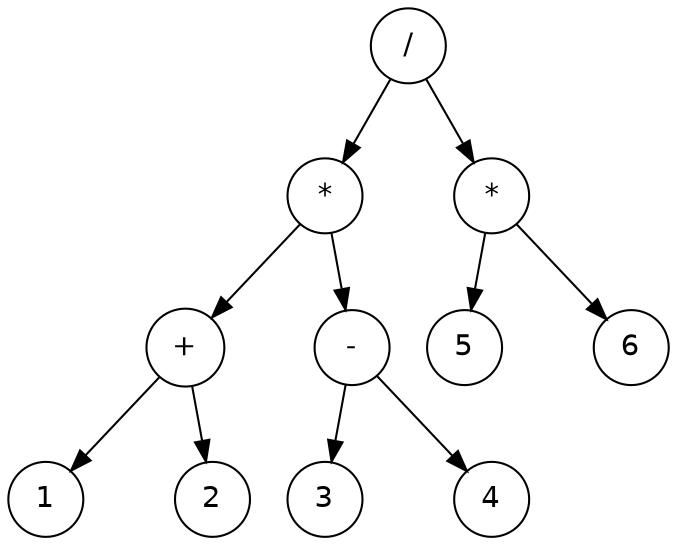 digraph G {
	graph [fontname = "Helvetica"];
	node [fontname = "Helvetica",shape=circle];
	edge [fontname = "Helvetica"];

	div [label="/"];

	star1 [label="*"];
	div -> star1;
	mdiv [label="", width=0.1, style=invis];
	div -> mdiv [style=invis]
	star2 [label="*"];
	div -> star2;
	{rank=same star1 -> mdiv -> star2 [style=invis]};

	plus [label="+"];
	star1 -> plus;
	mstar1 [label="", width=0.1, style=invis];
	star1 -> mstar1 [style=invis]
	minus [label="-"];
	star1 -> minus;
	{rank=same plus -> mstar1 -> minus [style=invis]};

	plus -> 1;
	mplus [label="", width=0.1, style=invis];
	plus -> mplus [style=invis]
	plus -> 2;
	{rank=same 1 -> mplus -> 2 [style=invis]};

	minus -> 3;
	mminus [label="", width=0.1, style=invis];
	minus -> mminus [style=invis]
	minus -> 4;
	{rank=same 3 -> mminus -> 4 [style=invis]};

	star2 -> 5;
	mstar2 [label="", width=0.1, style=invis];
	star2 -> mstar2 [style=invis]
	star2 -> 6;
	{rank=same 5 -> mstar2 -> 6 [style=invis]};
}
